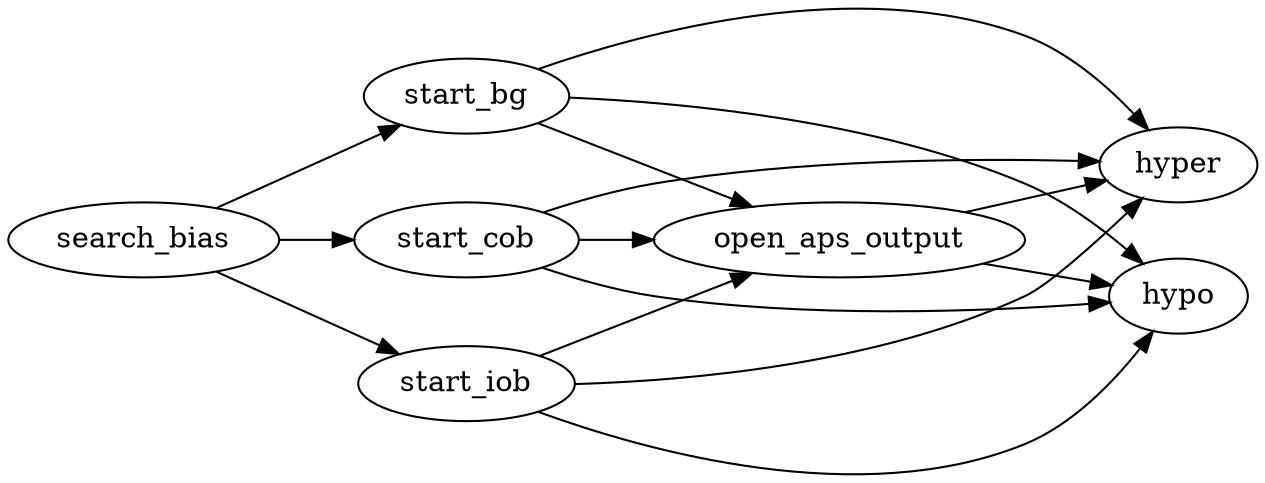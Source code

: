 digraph APS_DAG {
    rankdir=LR;

    "search_bias" -> "start_bg";
    "search_bias" -> "start_cob";
    "search_bias" -> "start_iob";

    "start_bg" -> "hyper";
    "start_cob" -> "hyper";
    "start_iob" -> "hyper";

    "start_bg" -> "hypo";
    "start_cob" -> "hypo";
    "start_iob" -> "hypo";

    "start_bg" -> "open_aps_output" [included=1, expected=positive];
    "start_cob" -> "open_aps_output" [included=1, expected=positive];
    "start_iob" -> "open_aps_output" [included=1, expected=negative];

    "open_aps_output" -> "hyper";
    "open_aps_output" -> "hypo";
}